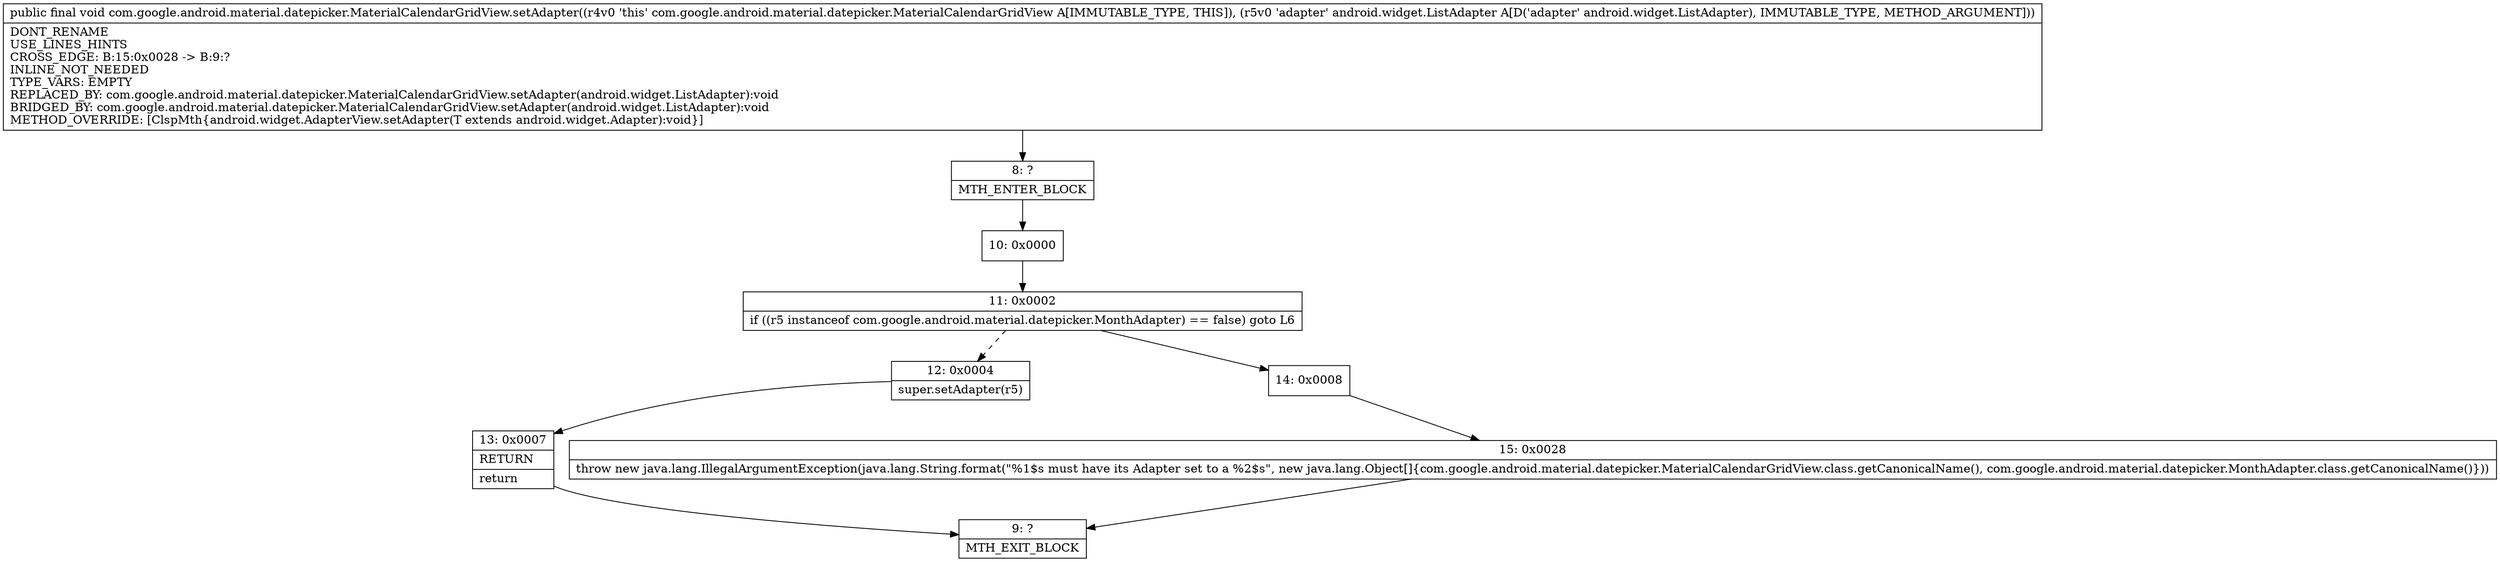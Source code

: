 digraph "CFG forcom.google.android.material.datepicker.MaterialCalendarGridView.setAdapter(Landroid\/widget\/ListAdapter;)V" {
Node_8 [shape=record,label="{8\:\ ?|MTH_ENTER_BLOCK\l}"];
Node_10 [shape=record,label="{10\:\ 0x0000}"];
Node_11 [shape=record,label="{11\:\ 0x0002|if ((r5 instanceof com.google.android.material.datepicker.MonthAdapter) == false) goto L6\l}"];
Node_12 [shape=record,label="{12\:\ 0x0004|super.setAdapter(r5)\l}"];
Node_13 [shape=record,label="{13\:\ 0x0007|RETURN\l|return\l}"];
Node_9 [shape=record,label="{9\:\ ?|MTH_EXIT_BLOCK\l}"];
Node_14 [shape=record,label="{14\:\ 0x0008}"];
Node_15 [shape=record,label="{15\:\ 0x0028|throw new java.lang.IllegalArgumentException(java.lang.String.format(\"%1$s must have its Adapter set to a %2$s\", new java.lang.Object[]\{com.google.android.material.datepicker.MaterialCalendarGridView.class.getCanonicalName(), com.google.android.material.datepicker.MonthAdapter.class.getCanonicalName()\}))\l}"];
MethodNode[shape=record,label="{public final void com.google.android.material.datepicker.MaterialCalendarGridView.setAdapter((r4v0 'this' com.google.android.material.datepicker.MaterialCalendarGridView A[IMMUTABLE_TYPE, THIS]), (r5v0 'adapter' android.widget.ListAdapter A[D('adapter' android.widget.ListAdapter), IMMUTABLE_TYPE, METHOD_ARGUMENT]))  | DONT_RENAME\lUSE_LINES_HINTS\lCROSS_EDGE: B:15:0x0028 \-\> B:9:?\lINLINE_NOT_NEEDED\lTYPE_VARS: EMPTY\lREPLACED_BY: com.google.android.material.datepicker.MaterialCalendarGridView.setAdapter(android.widget.ListAdapter):void\lBRIDGED_BY: com.google.android.material.datepicker.MaterialCalendarGridView.setAdapter(android.widget.ListAdapter):void\lMETHOD_OVERRIDE: [ClspMth\{android.widget.AdapterView.setAdapter(T extends android.widget.Adapter):void\}]\l}"];
MethodNode -> Node_8;Node_8 -> Node_10;
Node_10 -> Node_11;
Node_11 -> Node_12[style=dashed];
Node_11 -> Node_14;
Node_12 -> Node_13;
Node_13 -> Node_9;
Node_14 -> Node_15;
Node_15 -> Node_9;
}

